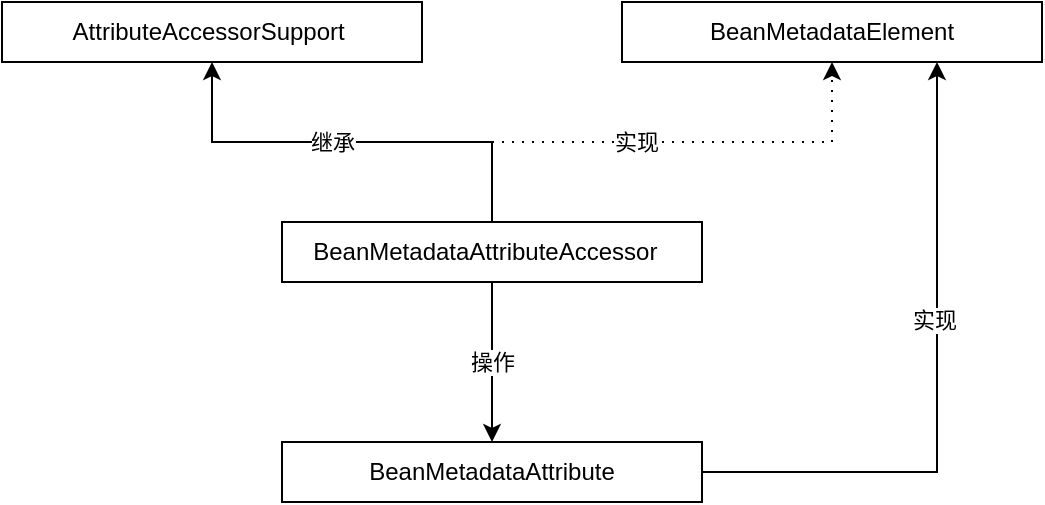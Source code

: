 <mxfile version="13.5.9" type="github">
  <diagram id="C5RBs43oDa-KdzZeNtuy" name="Page-1">
    <mxGraphModel dx="934" dy="544" grid="1" gridSize="10" guides="1" tooltips="1" connect="1" arrows="1" fold="1" page="1" pageScale="1" pageWidth="827" pageHeight="1169" math="0" shadow="0">
      <root>
        <mxCell id="WIyWlLk6GJQsqaUBKTNV-0" />
        <mxCell id="WIyWlLk6GJQsqaUBKTNV-1" parent="WIyWlLk6GJQsqaUBKTNV-0" />
        <mxCell id="19nPwAY48tDI5XMnKWuH-2" value="" style="edgeStyle=orthogonalEdgeStyle;rounded=0;orthogonalLoop=1;jettySize=auto;labelBorderColor=none;html=1;" edge="1" parent="WIyWlLk6GJQsqaUBKTNV-1" source="19nPwAY48tDI5XMnKWuH-0" target="19nPwAY48tDI5XMnKWuH-1">
          <mxGeometry relative="1" as="geometry" />
        </mxCell>
        <mxCell id="19nPwAY48tDI5XMnKWuH-5" value="继承" style="edgeLabel;align=center;verticalAlign=middle;resizable=0;points=[];labelBorderColor=none;html=1;" vertex="1" connectable="0" parent="19nPwAY48tDI5XMnKWuH-2">
          <mxGeometry x="0.095" relative="1" as="geometry">
            <mxPoint as="offset" />
          </mxGeometry>
        </mxCell>
        <mxCell id="19nPwAY48tDI5XMnKWuH-4" value="" style="edgeStyle=orthogonalEdgeStyle;rounded=0;orthogonalLoop=1;jettySize=auto;dashed=1;dashPattern=1 4;labelBorderColor=none;html=1;" edge="1" parent="WIyWlLk6GJQsqaUBKTNV-1" source="19nPwAY48tDI5XMnKWuH-0" target="19nPwAY48tDI5XMnKWuH-3">
          <mxGeometry relative="1" as="geometry" />
        </mxCell>
        <mxCell id="19nPwAY48tDI5XMnKWuH-6" value="实现" style="edgeLabel;align=center;verticalAlign=middle;resizable=0;points=[];labelBorderColor=none;html=1;" vertex="1" connectable="0" parent="19nPwAY48tDI5XMnKWuH-4">
          <mxGeometry x="-0.107" relative="1" as="geometry">
            <mxPoint as="offset" />
          </mxGeometry>
        </mxCell>
        <mxCell id="19nPwAY48tDI5XMnKWuH-8" value="" style="edgeStyle=orthogonalEdgeStyle;rounded=0;orthogonalLoop=1;jettySize=auto;labelBorderColor=none;html=1;" edge="1" parent="WIyWlLk6GJQsqaUBKTNV-1" source="19nPwAY48tDI5XMnKWuH-0" target="19nPwAY48tDI5XMnKWuH-7">
          <mxGeometry relative="1" as="geometry" />
        </mxCell>
        <mxCell id="19nPwAY48tDI5XMnKWuH-9" value="操作" style="edgeLabel;align=center;verticalAlign=middle;resizable=0;points=[];labelBorderColor=none;html=1;" vertex="1" connectable="0" parent="19nPwAY48tDI5XMnKWuH-8">
          <mxGeometry x="-0.334" y="-2" relative="1" as="geometry">
            <mxPoint x="2" y="13.14" as="offset" />
          </mxGeometry>
        </mxCell>
        <mxCell id="19nPwAY48tDI5XMnKWuH-0" value="BeanMetadataAttributeAccessor  " style="rounded=0;whiteSpace=wrap;labelBorderColor=none;html=1;" vertex="1" parent="WIyWlLk6GJQsqaUBKTNV-1">
          <mxGeometry x="240" y="240" width="210" height="30" as="geometry" />
        </mxCell>
        <mxCell id="19nPwAY48tDI5XMnKWuH-1" value="AttributeAccessorSupport " style="rounded=0;whiteSpace=wrap;labelBorderColor=none;html=1;" vertex="1" parent="WIyWlLk6GJQsqaUBKTNV-1">
          <mxGeometry x="100" y="130" width="210" height="30" as="geometry" />
        </mxCell>
        <mxCell id="19nPwAY48tDI5XMnKWuH-3" value="BeanMetadataElement" style="rounded=0;whiteSpace=wrap;html=1;labelBorderColor=none;" vertex="1" parent="WIyWlLk6GJQsqaUBKTNV-1">
          <mxGeometry x="410" y="130" width="210" height="30" as="geometry" />
        </mxCell>
        <mxCell id="19nPwAY48tDI5XMnKWuH-10" value="" style="edgeStyle=orthogonalEdgeStyle;rounded=0;orthogonalLoop=1;jettySize=auto;entryX=0.75;entryY=1;entryDx=0;entryDy=0;exitX=1;exitY=0.5;exitDx=0;exitDy=0;labelBorderColor=none;html=1;" edge="1" parent="WIyWlLk6GJQsqaUBKTNV-1" source="19nPwAY48tDI5XMnKWuH-7" target="19nPwAY48tDI5XMnKWuH-3">
          <mxGeometry relative="1" as="geometry" />
        </mxCell>
        <mxCell id="19nPwAY48tDI5XMnKWuH-11" value="实现" style="edgeLabel;align=center;verticalAlign=middle;resizable=0;points=[];labelBorderColor=none;html=1;" vertex="1" connectable="0" parent="19nPwAY48tDI5XMnKWuH-10">
          <mxGeometry x="0.199" y="2" relative="1" as="geometry">
            <mxPoint as="offset" />
          </mxGeometry>
        </mxCell>
        <mxCell id="19nPwAY48tDI5XMnKWuH-7" value="BeanMetadataAttribute" style="rounded=0;whiteSpace=wrap;labelBorderColor=none;html=1;" vertex="1" parent="WIyWlLk6GJQsqaUBKTNV-1">
          <mxGeometry x="240" y="350" width="210" height="30" as="geometry" />
        </mxCell>
      </root>
    </mxGraphModel>
  </diagram>
</mxfile>
